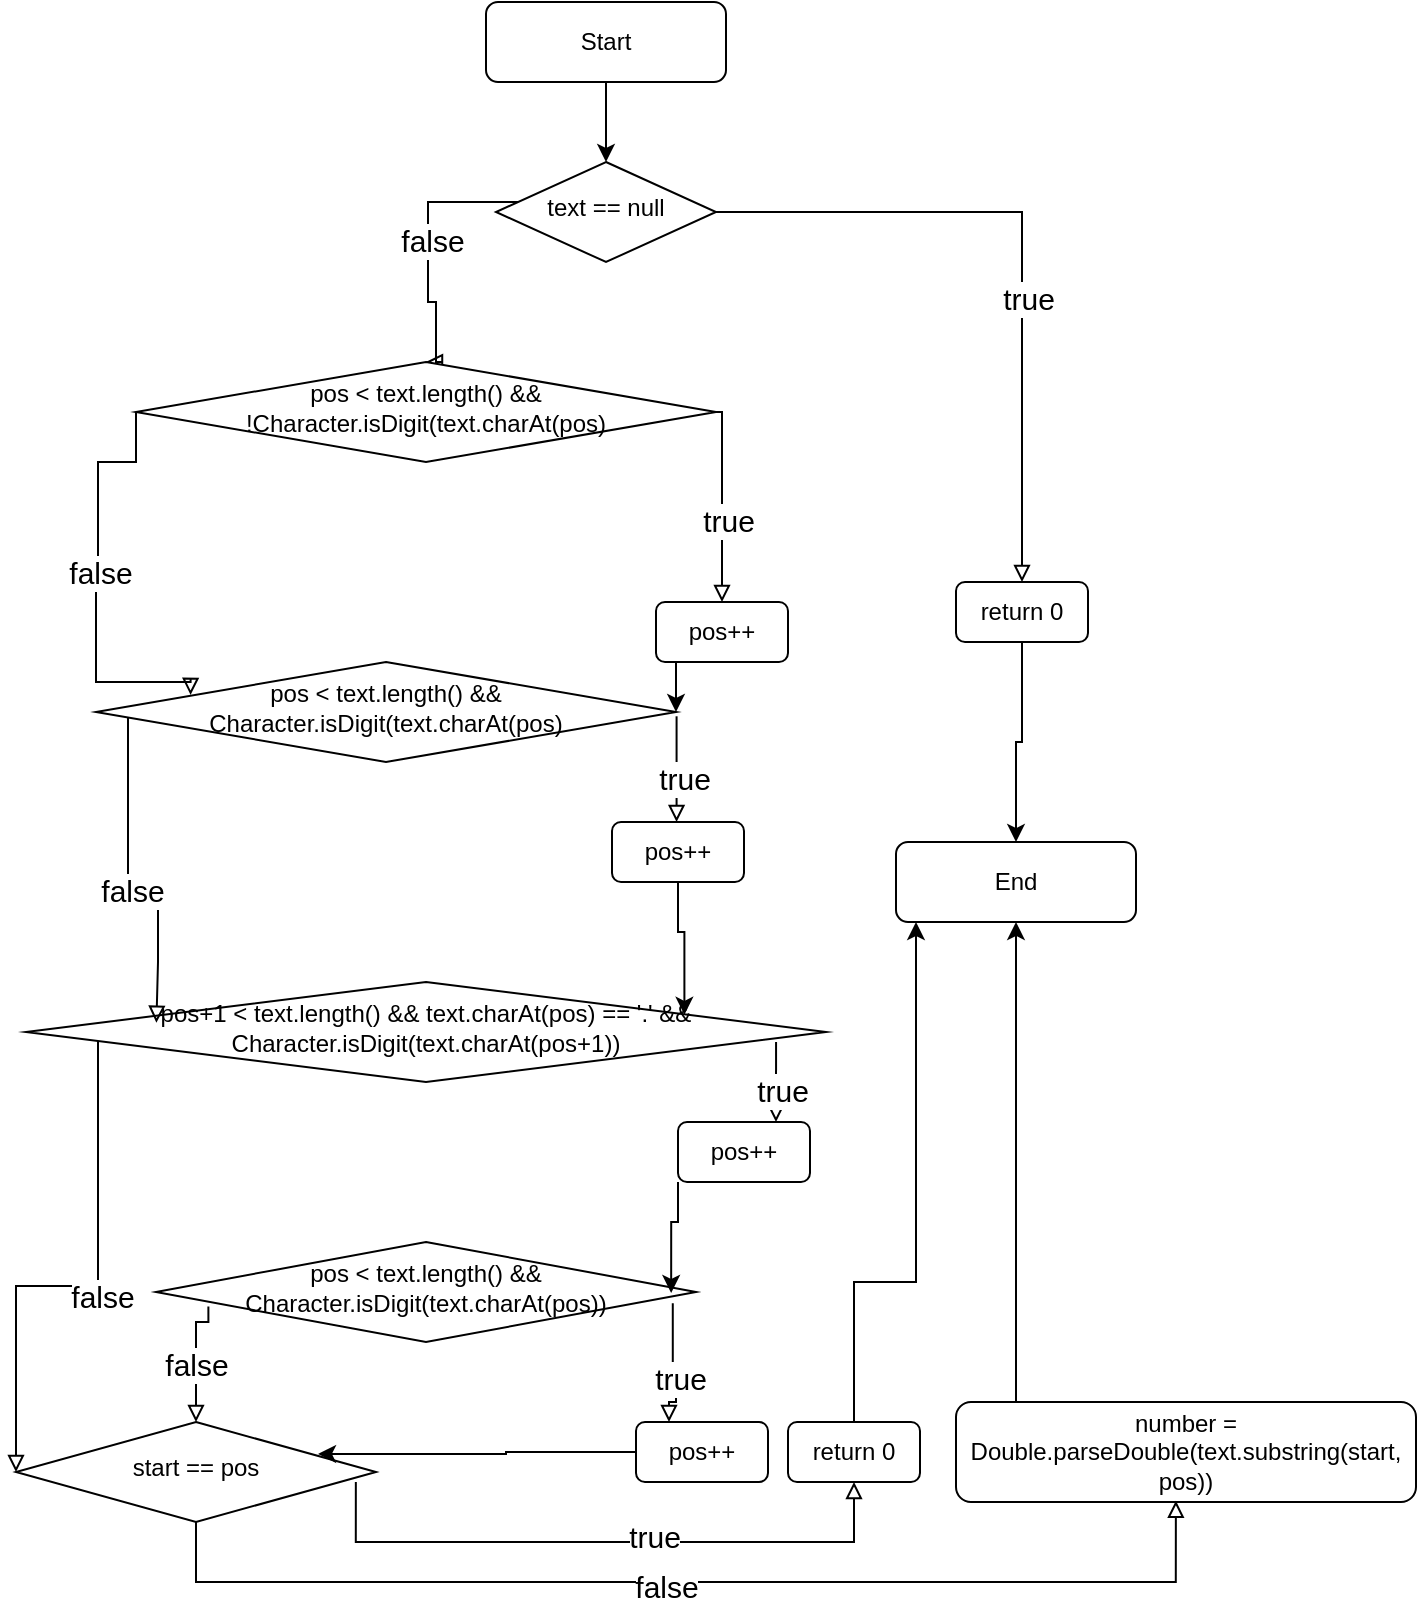 <mxfile version="24.2.5" type="device">
  <diagram name="Page-1" id="3SVnAeJFZ_PDscwfVYPq">
    <mxGraphModel dx="1424" dy="826" grid="1" gridSize="10" guides="1" tooltips="1" connect="1" arrows="1" fold="1" page="1" pageScale="1" pageWidth="827" pageHeight="1169" math="0" shadow="0">
      <root>
        <mxCell id="0" />
        <mxCell id="1" parent="0" />
        <mxCell id="cD8kugt5LJVi3ykaKxLq-1" value="text == null" style="rhombus;whiteSpace=wrap;html=1;shadow=0;fontFamily=Helvetica;fontSize=12;align=center;strokeWidth=1;spacing=6;spacingTop=-4;" vertex="1" parent="1">
          <mxGeometry x="290" y="310" width="110" height="50" as="geometry" />
        </mxCell>
        <mxCell id="cD8kugt5LJVi3ykaKxLq-2" style="edgeStyle=orthogonalEdgeStyle;rounded=0;orthogonalLoop=1;jettySize=auto;html=1;endArrow=block;endFill=0;entryX=0.5;entryY=0;entryDx=0;entryDy=0;" edge="1" parent="1" source="cD8kugt5LJVi3ykaKxLq-1" target="cD8kugt5LJVi3ykaKxLq-47">
          <mxGeometry relative="1" as="geometry">
            <Array as="points">
              <mxPoint x="553" y="335" />
            </Array>
            <mxPoint x="550" y="650" as="targetPoint" />
          </mxGeometry>
        </mxCell>
        <mxCell id="cD8kugt5LJVi3ykaKxLq-3" value="true" style="edgeLabel;html=1;align=center;verticalAlign=middle;resizable=0;points=[];fontSize=15;" vertex="1" connectable="0" parent="cD8kugt5LJVi3ykaKxLq-2">
          <mxGeometry x="0.159" y="3" relative="1" as="geometry">
            <mxPoint as="offset" />
          </mxGeometry>
        </mxCell>
        <mxCell id="cD8kugt5LJVi3ykaKxLq-4" style="edgeStyle=orthogonalEdgeStyle;rounded=0;orthogonalLoop=1;jettySize=auto;html=1;endArrow=block;endFill=0;fontSize=14;entryX=0.5;entryY=0;entryDx=0;entryDy=0;" edge="1" parent="1" source="cD8kugt5LJVi3ykaKxLq-1" target="cD8kugt5LJVi3ykaKxLq-9">
          <mxGeometry relative="1" as="geometry">
            <mxPoint x="255" y="410" as="targetPoint" />
            <Array as="points">
              <mxPoint x="256" y="330" />
              <mxPoint x="256" y="380" />
              <mxPoint x="260" y="380" />
              <mxPoint x="260" y="410" />
            </Array>
          </mxGeometry>
        </mxCell>
        <mxCell id="cD8kugt5LJVi3ykaKxLq-5" value="false" style="edgeLabel;html=1;align=center;verticalAlign=middle;resizable=0;points=[];fontSize=15;" vertex="1" connectable="0" parent="cD8kugt5LJVi3ykaKxLq-4">
          <mxGeometry x="-0.048" y="2" relative="1" as="geometry">
            <mxPoint as="offset" />
          </mxGeometry>
        </mxCell>
        <mxCell id="cD8kugt5LJVi3ykaKxLq-6" value="Start" style="rounded=1;whiteSpace=wrap;html=1;fontSize=12;glass=0;strokeWidth=1;shadow=0;" vertex="1" parent="1">
          <mxGeometry x="285" y="230" width="120" height="40" as="geometry" />
        </mxCell>
        <mxCell id="cD8kugt5LJVi3ykaKxLq-7" style="edgeStyle=orthogonalEdgeStyle;rounded=0;orthogonalLoop=1;jettySize=auto;html=1;" edge="1" parent="1" source="cD8kugt5LJVi3ykaKxLq-6" target="cD8kugt5LJVi3ykaKxLq-1">
          <mxGeometry relative="1" as="geometry">
            <mxPoint x="370" y="645" as="sourcePoint" />
            <mxPoint x="345" y="230" as="targetPoint" />
          </mxGeometry>
        </mxCell>
        <mxCell id="cD8kugt5LJVi3ykaKxLq-8" value="End" style="rounded=1;whiteSpace=wrap;html=1;fontSize=12;glass=0;strokeWidth=1;shadow=0;" vertex="1" parent="1">
          <mxGeometry x="490" y="650" width="120" height="40" as="geometry" />
        </mxCell>
        <UserObject label="pos &lt; text.length() &amp;&amp; !Character.isDigit(text.charAt(pos)" link="pos &lt; text.length() &amp;&amp; !Character.isDigit(text.charAt(pos)" id="cD8kugt5LJVi3ykaKxLq-9">
          <mxCell style="rhombus;whiteSpace=wrap;html=1;shadow=0;fontFamily=Helvetica;fontSize=12;align=center;strokeWidth=1;spacing=6;spacingTop=-4;" vertex="1" parent="1">
            <mxGeometry x="110" y="410" width="290" height="50" as="geometry" />
          </mxCell>
        </UserObject>
        <UserObject label="pos &lt; text.length() &amp;&amp; Character.isDigit(text.charAt(pos)" link="pos &lt; text.length() &amp;&amp; Character.isDigit(text.charAt(pos)" id="cD8kugt5LJVi3ykaKxLq-10">
          <mxCell style="rhombus;whiteSpace=wrap;html=1;shadow=0;fontFamily=Helvetica;fontSize=12;align=center;strokeWidth=1;spacing=6;spacingTop=-4;" vertex="1" parent="1">
            <mxGeometry x="90" y="560" width="290" height="50" as="geometry" />
          </mxCell>
        </UserObject>
        <UserObject label="pos+1 &lt; text.length() &amp;&amp; text.charAt(pos) == &#39;.&#39; &amp;&amp; Character.isDigit(text.charAt(pos+1))" link="pos+1 &lt; text.length() &amp;&amp; text.charAt(pos) == &#39;.&#39; &amp;&amp; Character.isDigit(text.charAt(pos+1))" id="cD8kugt5LJVi3ykaKxLq-11">
          <mxCell style="rhombus;whiteSpace=wrap;html=1;shadow=0;fontFamily=Helvetica;fontSize=12;align=center;strokeWidth=1;spacing=6;spacingTop=-4;" vertex="1" parent="1">
            <mxGeometry x="55" y="720" width="400" height="50" as="geometry" />
          </mxCell>
        </UserObject>
        <UserObject label="pos &lt; text.length() &amp;&amp; Character.isDigit(text.charAt(pos))" link="pos &lt; text.length() &amp;&amp; Character.isDigit(text.charAt(pos))" id="cD8kugt5LJVi3ykaKxLq-12">
          <mxCell style="rhombus;whiteSpace=wrap;html=1;shadow=0;fontFamily=Helvetica;fontSize=12;align=center;strokeWidth=1;spacing=6;spacingTop=-4;" vertex="1" parent="1">
            <mxGeometry x="120" y="850" width="270" height="50" as="geometry" />
          </mxCell>
        </UserObject>
        <UserObject label="start == pos" link="pos &lt; text.length() &amp;&amp; Character.isDigit(text.charAt(pos))" id="cD8kugt5LJVi3ykaKxLq-13">
          <mxCell style="rhombus;whiteSpace=wrap;html=1;shadow=0;fontFamily=Helvetica;fontSize=12;align=center;strokeWidth=1;spacing=6;spacingTop=-4;" vertex="1" parent="1">
            <mxGeometry x="50" y="940" width="180" height="50" as="geometry" />
          </mxCell>
        </UserObject>
        <mxCell id="cD8kugt5LJVi3ykaKxLq-14" value="pos++" style="rounded=1;whiteSpace=wrap;html=1;fontSize=12;glass=0;strokeWidth=1;shadow=0;" vertex="1" parent="1">
          <mxGeometry x="370" y="530" width="66" height="30" as="geometry" />
        </mxCell>
        <mxCell id="cD8kugt5LJVi3ykaKxLq-18" value="pos++" style="rounded=1;whiteSpace=wrap;html=1;fontSize=12;glass=0;strokeWidth=1;shadow=0;" vertex="1" parent="1">
          <mxGeometry x="360" y="940" width="66" height="30" as="geometry" />
        </mxCell>
        <mxCell id="cD8kugt5LJVi3ykaKxLq-19" value="pos++" style="rounded=1;whiteSpace=wrap;html=1;fontSize=12;glass=0;strokeWidth=1;shadow=0;" vertex="1" parent="1">
          <mxGeometry x="381" y="790" width="66" height="30" as="geometry" />
        </mxCell>
        <mxCell id="cD8kugt5LJVi3ykaKxLq-20" value="pos++" style="rounded=1;whiteSpace=wrap;html=1;fontSize=12;glass=0;strokeWidth=1;shadow=0;" vertex="1" parent="1">
          <mxGeometry x="348" y="640" width="66" height="30" as="geometry" />
        </mxCell>
        <mxCell id="cD8kugt5LJVi3ykaKxLq-22" style="edgeStyle=orthogonalEdgeStyle;rounded=0;orthogonalLoop=1;jettySize=auto;html=1;endArrow=block;endFill=0;entryX=0.5;entryY=0;entryDx=0;entryDy=0;exitX=1;exitY=0.5;exitDx=0;exitDy=0;" edge="1" parent="1" source="cD8kugt5LJVi3ykaKxLq-9" target="cD8kugt5LJVi3ykaKxLq-14">
          <mxGeometry relative="1" as="geometry">
            <Array as="points">
              <mxPoint x="403" y="435" />
            </Array>
            <mxPoint x="560" y="660" as="targetPoint" />
            <mxPoint x="410" y="345" as="sourcePoint" />
          </mxGeometry>
        </mxCell>
        <mxCell id="cD8kugt5LJVi3ykaKxLq-23" value="true" style="edgeLabel;html=1;align=center;verticalAlign=middle;resizable=0;points=[];fontSize=15;" vertex="1" connectable="0" parent="cD8kugt5LJVi3ykaKxLq-22">
          <mxGeometry x="0.159" y="3" relative="1" as="geometry">
            <mxPoint as="offset" />
          </mxGeometry>
        </mxCell>
        <mxCell id="cD8kugt5LJVi3ykaKxLq-24" style="edgeStyle=orthogonalEdgeStyle;rounded=0;orthogonalLoop=1;jettySize=auto;html=1;endArrow=block;endFill=0;fontSize=14;entryX=0.163;entryY=0.329;entryDx=0;entryDy=0;exitX=0;exitY=0.5;exitDx=0;exitDy=0;entryPerimeter=0;" edge="1" parent="1" source="cD8kugt5LJVi3ykaKxLq-9" target="cD8kugt5LJVi3ykaKxLq-10">
          <mxGeometry relative="1" as="geometry">
            <mxPoint x="90" y="540" as="targetPoint" />
            <Array as="points">
              <mxPoint x="110" y="460" />
              <mxPoint x="91" y="460" />
              <mxPoint x="91" y="510" />
              <mxPoint x="90" y="510" />
              <mxPoint x="90" y="570" />
              <mxPoint x="137" y="570" />
            </Array>
            <mxPoint x="136" y="460" as="sourcePoint" />
          </mxGeometry>
        </mxCell>
        <mxCell id="cD8kugt5LJVi3ykaKxLq-25" value="false" style="edgeLabel;html=1;align=center;verticalAlign=middle;resizable=0;points=[];fontSize=15;" vertex="1" connectable="0" parent="cD8kugt5LJVi3ykaKxLq-24">
          <mxGeometry x="-0.048" y="2" relative="1" as="geometry">
            <mxPoint as="offset" />
          </mxGeometry>
        </mxCell>
        <mxCell id="cD8kugt5LJVi3ykaKxLq-26" style="edgeStyle=orthogonalEdgeStyle;rounded=0;orthogonalLoop=1;jettySize=auto;html=1;exitX=0.5;exitY=1;exitDx=0;exitDy=0;entryX=1;entryY=0.5;entryDx=0;entryDy=0;" edge="1" parent="1" source="cD8kugt5LJVi3ykaKxLq-14" target="cD8kugt5LJVi3ykaKxLq-10">
          <mxGeometry relative="1" as="geometry">
            <mxPoint x="355" y="280" as="sourcePoint" />
            <mxPoint x="355" y="320" as="targetPoint" />
          </mxGeometry>
        </mxCell>
        <mxCell id="cD8kugt5LJVi3ykaKxLq-27" style="edgeStyle=orthogonalEdgeStyle;rounded=0;orthogonalLoop=1;jettySize=auto;html=1;endArrow=block;endFill=0;exitX=1.001;exitY=0.543;exitDx=0;exitDy=0;exitPerimeter=0;" edge="1" parent="1" source="cD8kugt5LJVi3ykaKxLq-10" target="cD8kugt5LJVi3ykaKxLq-20">
          <mxGeometry relative="1" as="geometry">
            <Array as="points">
              <mxPoint x="380" y="648" />
              <mxPoint x="381" y="648" />
            </Array>
            <mxPoint x="393" y="705" as="targetPoint" />
            <mxPoint x="390" y="630" as="sourcePoint" />
          </mxGeometry>
        </mxCell>
        <mxCell id="cD8kugt5LJVi3ykaKxLq-28" value="true" style="edgeLabel;html=1;align=center;verticalAlign=middle;resizable=0;points=[];fontSize=15;" vertex="1" connectable="0" parent="cD8kugt5LJVi3ykaKxLq-27">
          <mxGeometry x="0.159" y="3" relative="1" as="geometry">
            <mxPoint as="offset" />
          </mxGeometry>
        </mxCell>
        <mxCell id="cD8kugt5LJVi3ykaKxLq-29" style="edgeStyle=orthogonalEdgeStyle;rounded=0;orthogonalLoop=1;jettySize=auto;html=1;endArrow=block;endFill=0;fontSize=14;entryX=0.163;entryY=0.407;entryDx=0;entryDy=0;entryPerimeter=0;" edge="1" parent="1" source="cD8kugt5LJVi3ykaKxLq-10" target="cD8kugt5LJVi3ykaKxLq-11">
          <mxGeometry relative="1" as="geometry">
            <mxPoint x="152" y="740.5" as="targetPoint" />
            <Array as="points">
              <mxPoint x="106" y="675" />
              <mxPoint x="105" y="675" />
              <mxPoint x="105" y="670" />
              <mxPoint x="121" y="670" />
              <mxPoint x="121" y="710" />
              <mxPoint x="120" y="710" />
            </Array>
            <mxPoint x="125" y="599.5" as="sourcePoint" />
          </mxGeometry>
        </mxCell>
        <mxCell id="cD8kugt5LJVi3ykaKxLq-30" value="false" style="edgeLabel;html=1;align=center;verticalAlign=middle;resizable=0;points=[];fontSize=15;" vertex="1" connectable="0" parent="cD8kugt5LJVi3ykaKxLq-29">
          <mxGeometry x="-0.048" y="2" relative="1" as="geometry">
            <mxPoint as="offset" />
          </mxGeometry>
        </mxCell>
        <mxCell id="cD8kugt5LJVi3ykaKxLq-31" style="edgeStyle=orthogonalEdgeStyle;rounded=0;orthogonalLoop=1;jettySize=auto;html=1;entryX=0.823;entryY=0.328;entryDx=0;entryDy=0;entryPerimeter=0;" edge="1" parent="1" source="cD8kugt5LJVi3ykaKxLq-20" target="cD8kugt5LJVi3ykaKxLq-11">
          <mxGeometry relative="1" as="geometry">
            <mxPoint x="405" y="695" as="sourcePoint" />
            <mxPoint x="382" y="720" as="targetPoint" />
          </mxGeometry>
        </mxCell>
        <mxCell id="cD8kugt5LJVi3ykaKxLq-32" style="edgeStyle=orthogonalEdgeStyle;rounded=0;orthogonalLoop=1;jettySize=auto;html=1;endArrow=block;endFill=0;exitX=1.001;exitY=0.543;exitDx=0;exitDy=0;exitPerimeter=0;entryX=0.75;entryY=0;entryDx=0;entryDy=0;" edge="1" parent="1" target="cD8kugt5LJVi3ykaKxLq-19">
          <mxGeometry relative="1" as="geometry">
            <Array as="points">
              <mxPoint x="430" y="790" />
            </Array>
            <mxPoint x="430.03" y="803" as="targetPoint" />
            <mxPoint x="430.03" y="750" as="sourcePoint" />
          </mxGeometry>
        </mxCell>
        <mxCell id="cD8kugt5LJVi3ykaKxLq-33" value="true" style="edgeLabel;html=1;align=center;verticalAlign=middle;resizable=0;points=[];fontSize=15;" vertex="1" connectable="0" parent="cD8kugt5LJVi3ykaKxLq-32">
          <mxGeometry x="0.159" y="3" relative="1" as="geometry">
            <mxPoint as="offset" />
          </mxGeometry>
        </mxCell>
        <mxCell id="cD8kugt5LJVi3ykaKxLq-34" style="edgeStyle=orthogonalEdgeStyle;rounded=0;orthogonalLoop=1;jettySize=auto;html=1;exitX=0;exitY=1;exitDx=0;exitDy=0;entryX=0.954;entryY=0.51;entryDx=0;entryDy=0;entryPerimeter=0;" edge="1" parent="1" source="cD8kugt5LJVi3ykaKxLq-19" target="cD8kugt5LJVi3ykaKxLq-12">
          <mxGeometry relative="1" as="geometry">
            <mxPoint x="405" y="840" as="sourcePoint" />
            <mxPoint x="382" y="865" as="targetPoint" />
          </mxGeometry>
        </mxCell>
        <mxCell id="cD8kugt5LJVi3ykaKxLq-35" style="edgeStyle=orthogonalEdgeStyle;rounded=0;orthogonalLoop=1;jettySize=auto;html=1;endArrow=block;endFill=0;fontSize=14;entryX=0;entryY=0.5;entryDx=0;entryDy=0;" edge="1" parent="1" source="cD8kugt5LJVi3ykaKxLq-11" target="cD8kugt5LJVi3ykaKxLq-13">
          <mxGeometry relative="1" as="geometry">
            <mxPoint x="105" y="942" as="targetPoint" />
            <Array as="points">
              <mxPoint x="91" y="877" />
              <mxPoint x="90" y="877" />
              <mxPoint x="90" y="872" />
              <mxPoint x="50" y="872" />
            </Array>
            <mxPoint x="91" y="790" as="sourcePoint" />
          </mxGeometry>
        </mxCell>
        <mxCell id="cD8kugt5LJVi3ykaKxLq-36" value="false" style="edgeLabel;html=1;align=center;verticalAlign=middle;resizable=0;points=[];fontSize=15;" vertex="1" connectable="0" parent="cD8kugt5LJVi3ykaKxLq-35">
          <mxGeometry x="-0.048" y="2" relative="1" as="geometry">
            <mxPoint as="offset" />
          </mxGeometry>
        </mxCell>
        <mxCell id="cD8kugt5LJVi3ykaKxLq-37" value="number = Double.parseDouble(text.substring(start, pos))" style="rounded=1;whiteSpace=wrap;html=1;fontSize=12;glass=0;strokeWidth=1;shadow=0;" vertex="1" parent="1">
          <mxGeometry x="520" y="930" width="230" height="50" as="geometry" />
        </mxCell>
        <mxCell id="cD8kugt5LJVi3ykaKxLq-38" style="edgeStyle=orthogonalEdgeStyle;rounded=0;orthogonalLoop=1;jettySize=auto;html=1;endArrow=block;endFill=0;exitX=0.957;exitY=0.613;exitDx=0;exitDy=0;exitPerimeter=0;entryX=0.25;entryY=0;entryDx=0;entryDy=0;" edge="1" parent="1" source="cD8kugt5LJVi3ykaKxLq-12" target="cD8kugt5LJVi3ykaKxLq-18">
          <mxGeometry relative="1" as="geometry">
            <Array as="points">
              <mxPoint x="378" y="920" />
              <mxPoint x="380" y="920" />
              <mxPoint x="380" y="930" />
              <mxPoint x="377" y="930" />
            </Array>
            <mxPoint x="380" y="920" as="targetPoint" />
            <mxPoint x="412.06" y="879.97" as="sourcePoint" />
          </mxGeometry>
        </mxCell>
        <mxCell id="cD8kugt5LJVi3ykaKxLq-39" value="true" style="edgeLabel;html=1;align=center;verticalAlign=middle;resizable=0;points=[];fontSize=15;" vertex="1" connectable="0" parent="cD8kugt5LJVi3ykaKxLq-38">
          <mxGeometry x="0.159" y="3" relative="1" as="geometry">
            <mxPoint as="offset" />
          </mxGeometry>
        </mxCell>
        <mxCell id="cD8kugt5LJVi3ykaKxLq-40" style="edgeStyle=orthogonalEdgeStyle;rounded=0;orthogonalLoop=1;jettySize=auto;html=1;exitX=0;exitY=0.5;exitDx=0;exitDy=0;entryX=0.839;entryY=0.319;entryDx=0;entryDy=0;entryPerimeter=0;" edge="1" parent="1" source="cD8kugt5LJVi3ykaKxLq-18" target="cD8kugt5LJVi3ykaKxLq-13">
          <mxGeometry relative="1" as="geometry">
            <mxPoint x="285" y="954" as="sourcePoint" />
            <mxPoint x="282" y="1010" as="targetPoint" />
          </mxGeometry>
        </mxCell>
        <mxCell id="cD8kugt5LJVi3ykaKxLq-41" style="edgeStyle=orthogonalEdgeStyle;rounded=0;orthogonalLoop=1;jettySize=auto;html=1;endArrow=block;endFill=0;fontSize=14;entryX=0.5;entryY=0;entryDx=0;entryDy=0;exitX=0.097;exitY=0.644;exitDx=0;exitDy=0;exitPerimeter=0;" edge="1" parent="1" source="cD8kugt5LJVi3ykaKxLq-12" target="cD8kugt5LJVi3ykaKxLq-13">
          <mxGeometry relative="1" as="geometry">
            <mxPoint x="60" y="975" as="targetPoint" />
            <Array as="points">
              <mxPoint x="146" y="890" />
              <mxPoint x="140" y="890" />
            </Array>
            <mxPoint x="101" y="760" as="sourcePoint" />
          </mxGeometry>
        </mxCell>
        <mxCell id="cD8kugt5LJVi3ykaKxLq-42" value="false" style="edgeLabel;html=1;align=center;verticalAlign=middle;resizable=0;points=[];fontSize=15;" vertex="1" connectable="0" parent="cD8kugt5LJVi3ykaKxLq-41">
          <mxGeometry x="-0.048" y="2" relative="1" as="geometry">
            <mxPoint x="-2" y="4" as="offset" />
          </mxGeometry>
        </mxCell>
        <mxCell id="cD8kugt5LJVi3ykaKxLq-44" style="edgeStyle=orthogonalEdgeStyle;rounded=0;orthogonalLoop=1;jettySize=auto;html=1;" edge="1" parent="1" source="cD8kugt5LJVi3ykaKxLq-37" target="cD8kugt5LJVi3ykaKxLq-8">
          <mxGeometry relative="1" as="geometry">
            <mxPoint x="195" y="988" as="sourcePoint" />
            <mxPoint x="558" y="968" as="targetPoint" />
            <Array as="points">
              <mxPoint x="550" y="850" />
              <mxPoint x="550" y="850" />
            </Array>
          </mxGeometry>
        </mxCell>
        <mxCell id="cD8kugt5LJVi3ykaKxLq-45" style="edgeStyle=orthogonalEdgeStyle;rounded=0;orthogonalLoop=1;jettySize=auto;html=1;endArrow=block;endFill=0;fontSize=14;entryX=0.478;entryY=0.988;entryDx=0;entryDy=0;entryPerimeter=0;exitX=0.5;exitY=1;exitDx=0;exitDy=0;" edge="1" parent="1" source="cD8kugt5LJVi3ykaKxLq-13" target="cD8kugt5LJVi3ykaKxLq-37">
          <mxGeometry relative="1" as="geometry">
            <mxPoint x="251.98" y="1068" as="targetPoint" />
            <Array as="points">
              <mxPoint x="140" y="1020" />
              <mxPoint x="630" y="1020" />
            </Array>
            <mxPoint x="257.98" y="1010" as="sourcePoint" />
          </mxGeometry>
        </mxCell>
        <mxCell id="cD8kugt5LJVi3ykaKxLq-46" value="false" style="edgeLabel;html=1;align=center;verticalAlign=middle;resizable=0;points=[];fontSize=15;" vertex="1" connectable="0" parent="cD8kugt5LJVi3ykaKxLq-45">
          <mxGeometry x="-0.048" y="2" relative="1" as="geometry">
            <mxPoint x="-2" y="4" as="offset" />
          </mxGeometry>
        </mxCell>
        <mxCell id="cD8kugt5LJVi3ykaKxLq-47" value="return 0" style="rounded=1;whiteSpace=wrap;html=1;fontSize=12;glass=0;strokeWidth=1;shadow=0;" vertex="1" parent="1">
          <mxGeometry x="520" y="520" width="66" height="30" as="geometry" />
        </mxCell>
        <mxCell id="cD8kugt5LJVi3ykaKxLq-48" style="edgeStyle=orthogonalEdgeStyle;rounded=0;orthogonalLoop=1;jettySize=auto;html=1;exitX=0.5;exitY=1;exitDx=0;exitDy=0;entryX=0.5;entryY=0;entryDx=0;entryDy=0;" edge="1" parent="1" source="cD8kugt5LJVi3ykaKxLq-47" target="cD8kugt5LJVi3ykaKxLq-8">
          <mxGeometry relative="1" as="geometry">
            <mxPoint x="413" y="570" as="sourcePoint" />
            <mxPoint x="390" y="595" as="targetPoint" />
          </mxGeometry>
        </mxCell>
        <mxCell id="cD8kugt5LJVi3ykaKxLq-49" value="return 0" style="rounded=1;whiteSpace=wrap;html=1;fontSize=12;glass=0;strokeWidth=1;shadow=0;" vertex="1" parent="1">
          <mxGeometry x="436" y="940" width="66" height="30" as="geometry" />
        </mxCell>
        <mxCell id="cD8kugt5LJVi3ykaKxLq-52" style="edgeStyle=orthogonalEdgeStyle;rounded=0;orthogonalLoop=1;jettySize=auto;html=1;endArrow=block;endFill=0;exitX=0.944;exitY=0.6;exitDx=0;exitDy=0;exitPerimeter=0;entryX=0.5;entryY=1;entryDx=0;entryDy=0;" edge="1" parent="1" source="cD8kugt5LJVi3ykaKxLq-13" target="cD8kugt5LJVi3ykaKxLq-49">
          <mxGeometry relative="1" as="geometry">
            <Array as="points">
              <mxPoint x="220" y="1000" />
              <mxPoint x="469" y="1000" />
            </Array>
            <mxPoint x="540" y="1040" as="targetPoint" />
            <mxPoint x="311" y="970" as="sourcePoint" />
          </mxGeometry>
        </mxCell>
        <mxCell id="cD8kugt5LJVi3ykaKxLq-53" value="true" style="edgeLabel;html=1;align=center;verticalAlign=middle;resizable=0;points=[];fontSize=15;" vertex="1" connectable="0" parent="cD8kugt5LJVi3ykaKxLq-52">
          <mxGeometry x="0.159" y="3" relative="1" as="geometry">
            <mxPoint as="offset" />
          </mxGeometry>
        </mxCell>
        <mxCell id="cD8kugt5LJVi3ykaKxLq-54" style="edgeStyle=orthogonalEdgeStyle;rounded=0;orthogonalLoop=1;jettySize=auto;html=1;exitX=0.5;exitY=0;exitDx=0;exitDy=0;" edge="1" parent="1" source="cD8kugt5LJVi3ykaKxLq-49">
          <mxGeometry relative="1" as="geometry">
            <mxPoint x="560" y="940" as="sourcePoint" />
            <mxPoint x="500" y="690" as="targetPoint" />
            <Array as="points">
              <mxPoint x="469" y="870" />
              <mxPoint x="500" y="870" />
              <mxPoint x="500" y="690" />
            </Array>
          </mxGeometry>
        </mxCell>
      </root>
    </mxGraphModel>
  </diagram>
</mxfile>
